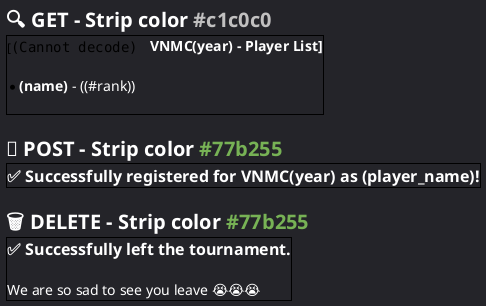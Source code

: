 @startsalt player
	<style>
		saltDiagram {
			BackgroundColor #242429
		}
	</style>
	{
		= <color:#ffffff>🔍 GET - Strip color <color:#c1c0c0><size:16>#c1c0c0
		{+
			<back:#242429>[<img:../logo.png>    <b><color:#ffffff><size:14>VNMC(year) - Player List]
			.
			*<color:#ffffff><size:14>**(name)** - ((#rank))
			/' rest of players '/ .
		}
		.
		= <color:#ffffff>📄 POST - Strip color <color:#77b255><size:16>#77b255
		{+
			<b><color:#ffffff><size:16>✅ Successfully registered for VNMC(year) as (player_name)!
		}
		.
		= <color:#ffffff>🗑️ DELETE - Strip color <color:#77b255><size:16>#77b255
		{+
			<b><color:#ffffff><size:16>✅ Successfully left the tournament.
			.
			<color:#ffffff><size:14>We are so sad to see you leave 😭😭😭
		}
	}
@endsalt